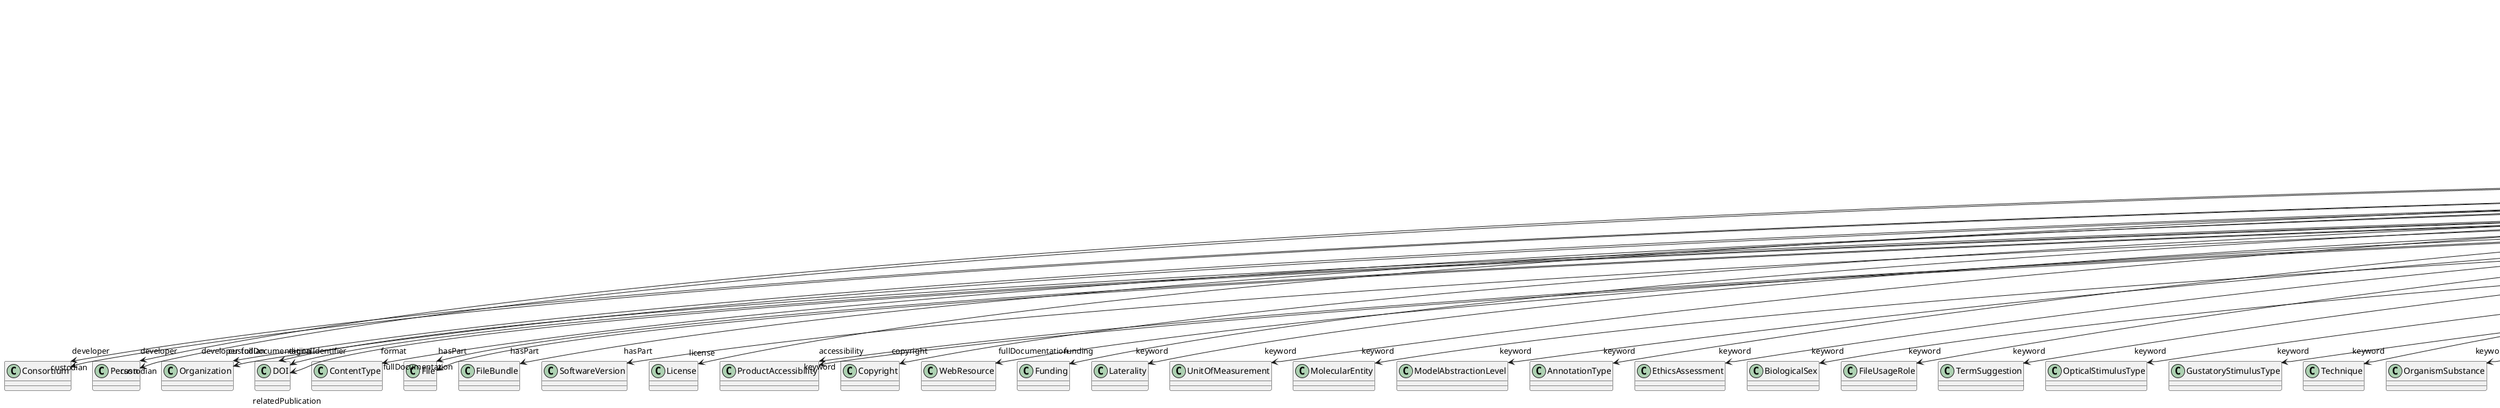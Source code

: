 @startuml
class WorkflowRecipeVersion {
+developer
+digitalIdentifier
+format
+hasPart
+isAlternativeVersionOf
+isNewVersionOf
+license
+accessibility
+copyright
+custodian
+description
+fullDocumentation
+fullName
+funding
+homepage
+howToCite
+keyword
+otherContribution
+relatedPublication
+releaseDate
+repository
+shortName
+supportChannel
+versionIdentifier
+versionInnovation

}
WorkflowRecipeVersion -d-> "developer" Consortium
WorkflowRecipeVersion -d-> "developer" Person
WorkflowRecipeVersion -d-> "developer" Organization
WorkflowRecipeVersion -d-> "digitalIdentifier" DOI
WorkflowRecipeVersion -d-> "format" ContentType
WorkflowRecipeVersion -d-> "hasPart" WorkflowRecipeVersion
WorkflowRecipeVersion -d-> "hasPart" File
WorkflowRecipeVersion -d-> "hasPart" FileBundle
WorkflowRecipeVersion -d-> "hasPart" SoftwareVersion
WorkflowRecipeVersion -d-> "isAlternativeVersionOf" WorkflowRecipeVersion
WorkflowRecipeVersion -d-> "isNewVersionOf" WorkflowRecipeVersion
WorkflowRecipeVersion -d-> "license" License
WorkflowRecipeVersion -d-> "accessibility" ProductAccessibility
WorkflowRecipeVersion -d-> "copyright" Copyright
WorkflowRecipeVersion -d-> "custodian" Consortium
WorkflowRecipeVersion -d-> "custodian" Person
WorkflowRecipeVersion -d-> "custodian" Organization
WorkflowRecipeVersion -d-> "fullDocumentation" DOI
WorkflowRecipeVersion -d-> "fullDocumentation" File
WorkflowRecipeVersion -d-> "fullDocumentation" WebResource
WorkflowRecipeVersion -d-> "funding" Funding
WorkflowRecipeVersion -d-> "keyword" Laterality
WorkflowRecipeVersion -d-> "keyword" UnitOfMeasurement
WorkflowRecipeVersion -d-> "keyword" MolecularEntity
WorkflowRecipeVersion -d-> "keyword" ModelAbstractionLevel
WorkflowRecipeVersion -d-> "keyword" AnnotationType
WorkflowRecipeVersion -d-> "keyword" EthicsAssessment
WorkflowRecipeVersion -d-> "keyword" BiologicalSex
WorkflowRecipeVersion -d-> "keyword" FileUsageRole
WorkflowRecipeVersion -d-> "keyword" TermSuggestion
WorkflowRecipeVersion -d-> "keyword" OpticalStimulusType
WorkflowRecipeVersion -d-> "keyword" GustatoryStimulusType
WorkflowRecipeVersion -d-> "keyword" Technique
WorkflowRecipeVersion -d-> "keyword" OrganismSubstance
WorkflowRecipeVersion -d-> "keyword" StimulationApproach
WorkflowRecipeVersion -d-> "keyword" Disease
WorkflowRecipeVersion -d-> "keyword" SetupType
WorkflowRecipeVersion -d-> "keyword" TissueSampleType
WorkflowRecipeVersion -d-> "keyword" AgeCategory
WorkflowRecipeVersion -d-> "keyword" AnatomicalAxesOrientation
WorkflowRecipeVersion -d-> "keyword" TactileStimulusType
WorkflowRecipeVersion -d-> "keyword" GeneticStrainType
WorkflowRecipeVersion -d-> "keyword" TissueSampleAttribute
WorkflowRecipeVersion -d-> "keyword" Terminology
WorkflowRecipeVersion -d-> "keyword" VisualStimulusType
WorkflowRecipeVersion -d-> "keyword" SemanticDataType
WorkflowRecipeVersion -d-> "keyword" SubcellularEntity
WorkflowRecipeVersion -d-> "keyword" CranialWindowReinforcementType
WorkflowRecipeVersion -d-> "keyword" FileBundleGrouping
WorkflowRecipeVersion -d-> "keyword" DiseaseModel
WorkflowRecipeVersion -d-> "keyword" ElectricalStimulusType
WorkflowRecipeVersion -d-> "keyword" OperatingSystem
WorkflowRecipeVersion -d-> "keyword" SoftwareFeature
WorkflowRecipeVersion -d-> "keyword" Handedness
WorkflowRecipeVersion -d-> "keyword" ActionStatusType
WorkflowRecipeVersion -d-> "keyword" AnalysisTechnique
WorkflowRecipeVersion -d-> "keyword" DataType
WorkflowRecipeVersion -d-> "keyword" EducationalLevel
WorkflowRecipeVersion -d-> "keyword" ModelScope
WorkflowRecipeVersion -d-> "keyword" AuditoryStimulusType
WorkflowRecipeVersion -d-> "keyword" DifferenceMeasure
WorkflowRecipeVersion -d-> "keyword" MeasuredQuantity
WorkflowRecipeVersion -d-> "keyword" LearningResourceType
WorkflowRecipeVersion -d-> "keyword" UBERONParcellation
WorkflowRecipeVersion -d-> "keyword" DeviceType
WorkflowRecipeVersion -d-> "keyword" AnnotationCriteriaType
WorkflowRecipeVersion -d-> "keyword" ContributionType
WorkflowRecipeVersion -d-> "keyword" ProgrammingLanguage
WorkflowRecipeVersion -d-> "keyword" FileRepositoryType
WorkflowRecipeVersion -d-> "keyword" AnatomicalPlane
WorkflowRecipeVersion -d-> "keyword" OlfactoryStimulusType
WorkflowRecipeVersion -d-> "keyword" TypeOfUncertainty
WorkflowRecipeVersion -d-> "keyword" CellType
WorkflowRecipeVersion -d-> "keyword" Language
WorkflowRecipeVersion -d-> "keyword" SoftwareApplicationCategory
WorkflowRecipeVersion -d-> "keyword" CriteriaQualityType
WorkflowRecipeVersion -d-> "keyword" PatchClampVariation
WorkflowRecipeVersion -d-> "keyword" ProductAccessibility
WorkflowRecipeVersion -d-> "keyword" MetaDataModelType
WorkflowRecipeVersion -d-> "keyword" StimulationTechnique
WorkflowRecipeVersion -d-> "keyword" ChemicalMixtureType
WorkflowRecipeVersion -d-> "keyword" OperatingDevice
WorkflowRecipeVersion -d-> "keyword" AtlasType
WorkflowRecipeVersion -d-> "keyword" BreedingType
WorkflowRecipeVersion -d-> "keyword" BiologicalOrder
WorkflowRecipeVersion -d-> "keyword" AnatomicalIdentificationType
WorkflowRecipeVersion -d-> "keyword" CranialWindowConstructionType
WorkflowRecipeVersion -d-> "keyword" SubjectAttribute
WorkflowRecipeVersion -d-> "keyword" Species
WorkflowRecipeVersion -d-> "keyword" PreparationType
WorkflowRecipeVersion -d-> "keyword" Service
WorkflowRecipeVersion -d-> "keyword" QualitativeOverlap
WorkflowRecipeVersion -d-> "keyword" OrganismSystem
WorkflowRecipeVersion -d-> "keyword" Colormap
WorkflowRecipeVersion -d-> "keyword" Organ
WorkflowRecipeVersion -d-> "keyword" ExperimentalApproach
WorkflowRecipeVersion -d-> "keyword" CellCultureType
WorkflowRecipeVersion -d-> "otherContribution" Contribution
WorkflowRecipeVersion -d-> "relatedPublication" ScholarlyArticle
WorkflowRecipeVersion -d-> "relatedPublication" Chapter
WorkflowRecipeVersion -d-> "relatedPublication" Book
WorkflowRecipeVersion -d-> "relatedPublication" HANDLE
WorkflowRecipeVersion -d-> "relatedPublication" ISBN
WorkflowRecipeVersion -d-> "relatedPublication" ISSN
WorkflowRecipeVersion -d-> "relatedPublication" DOI
WorkflowRecipeVersion -d-> "repository" FileRepository

@enduml